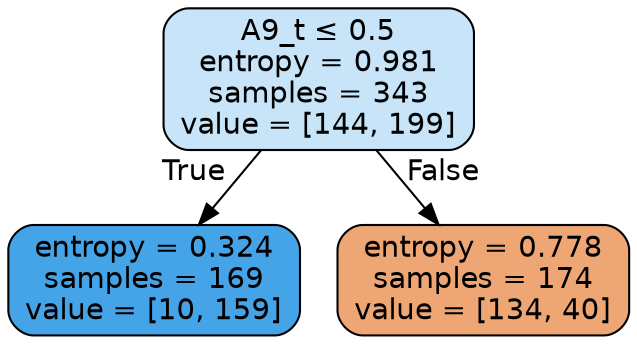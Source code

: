 digraph Tree {
node [shape=box, style="filled, rounded", color="black", fontname=helvetica] ;
edge [fontname=helvetica] ;
0 [label=<A9_t &le; 0.5<br/>entropy = 0.981<br/>samples = 343<br/>value = [144, 199]>, fillcolor="#399de546"] ;
1 [label=<entropy = 0.324<br/>samples = 169<br/>value = [10, 159]>, fillcolor="#399de5ef"] ;
0 -> 1 [labeldistance=2.5, labelangle=45, headlabel="True"] ;
28 [label=<entropy = 0.778<br/>samples = 174<br/>value = [134, 40]>, fillcolor="#e58139b3"] ;
0 -> 28 [labeldistance=2.5, labelangle=-45, headlabel="False"] ;
}